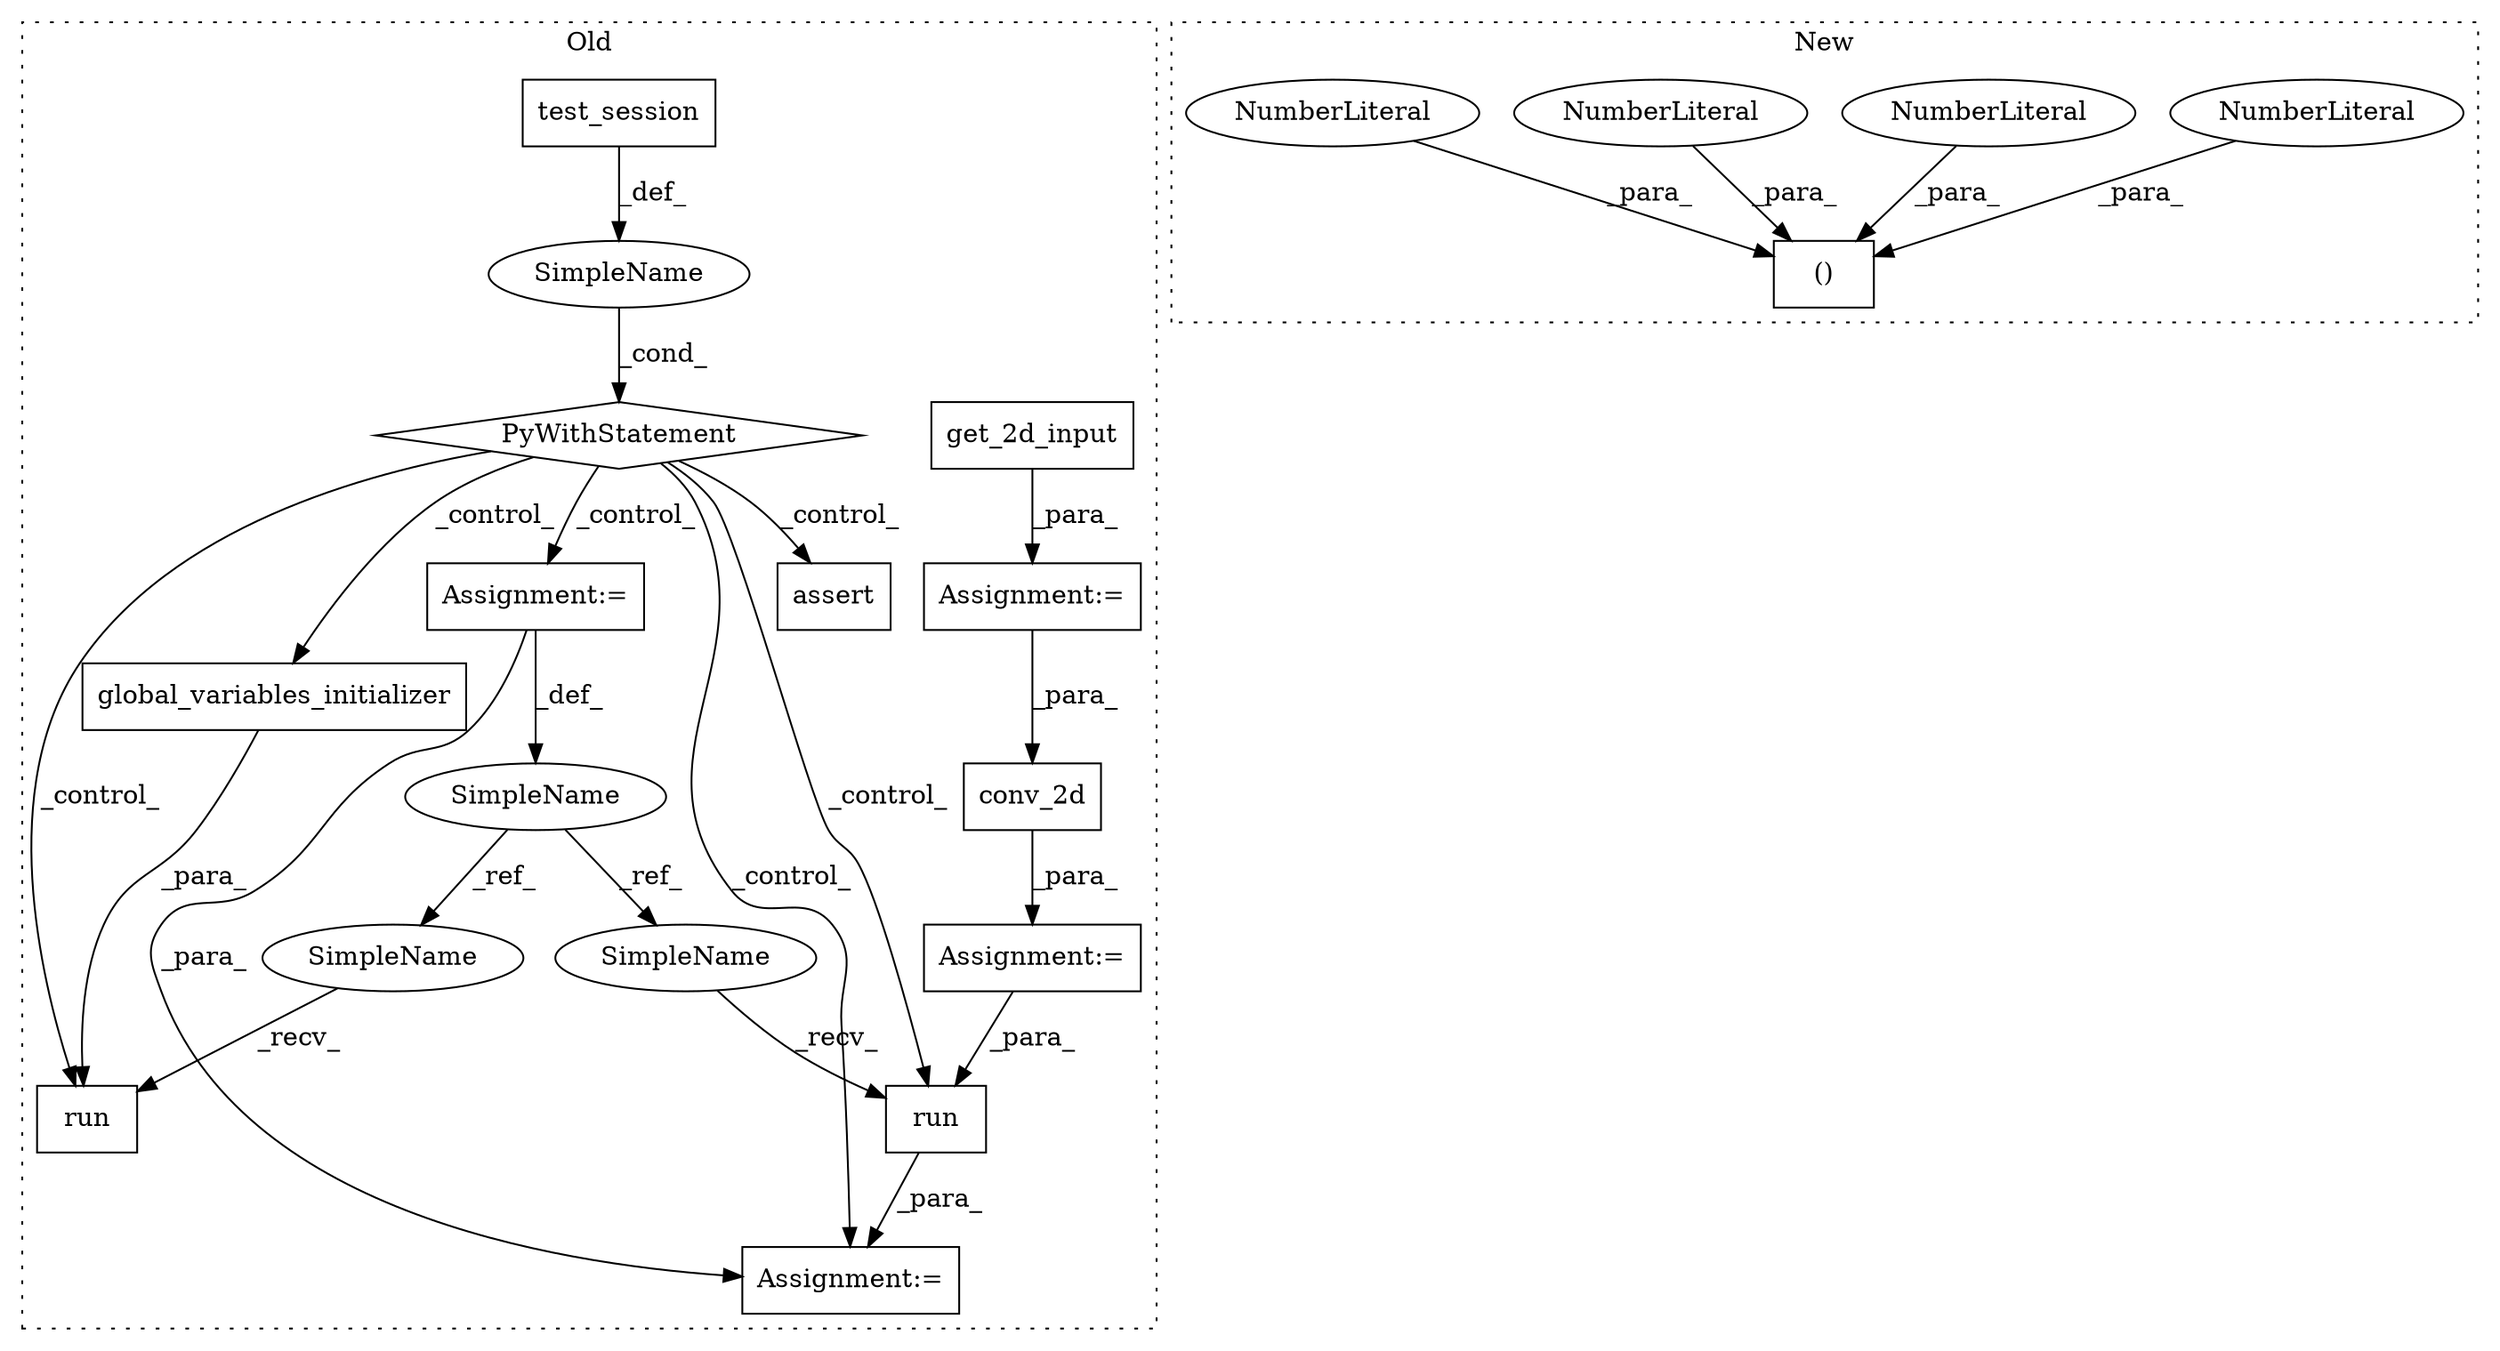 digraph G {
subgraph cluster0 {
1 [label="conv_2d" a="32" s="9365,9382" l="8,1" shape="box"];
3 [label="get_2d_input" a="32" s="9291" l="14" shape="box"];
4 [label="run" a="32" s="9535,9550" l="4,1" shape="box"];
5 [label="SimpleName" a="42" s="" l="" shape="ellipse"];
6 [label="PyWithStatement" a="104" s="9409,9438" l="10,2" shape="diamond"];
7 [label="run" a="32" s="9469,9514" l="4,1" shape="box"];
8 [label="test_session" a="32" s="9424" l="14" shape="box"];
9 [label="global_variables_initializer" a="32" s="9484" l="30" shape="box"];
10 [label="assert" a="32" s="9564,9646" l="22,1" shape="box"];
11 [label="SimpleName" a="42" s="9452" l="4" shape="ellipse"];
12 [label="Assignment:=" a="7" s="9452" l="4" shape="box"];
13 [label="Assignment:=" a="7" s="9285" l="1" shape="box"];
14 [label="Assignment:=" a="7" s="9529" l="1" shape="box"];
15 [label="Assignment:=" a="7" s="9364" l="1" shape="box"];
20 [label="SimpleName" a="42" s="9464" l="4" shape="ellipse"];
21 [label="SimpleName" a="42" s="9530" l="4" shape="ellipse"];
label = "Old";
style="dotted";
}
subgraph cluster1 {
2 [label="()" a="106" s="8735" l="46" shape="box"];
16 [label="NumberLiteral" a="34" s="8735" l="1" shape="ellipse"];
17 [label="NumberLiteral" a="34" s="8764" l="2" shape="ellipse"];
18 [label="NumberLiteral" a="34" s="8749" l="2" shape="ellipse"];
19 [label="NumberLiteral" a="34" s="8779" l="2" shape="ellipse"];
label = "New";
style="dotted";
}
1 -> 15 [label="_para_"];
3 -> 13 [label="_para_"];
4 -> 14 [label="_para_"];
5 -> 6 [label="_cond_"];
6 -> 7 [label="_control_"];
6 -> 14 [label="_control_"];
6 -> 4 [label="_control_"];
6 -> 9 [label="_control_"];
6 -> 10 [label="_control_"];
6 -> 12 [label="_control_"];
8 -> 5 [label="_def_"];
9 -> 7 [label="_para_"];
11 -> 20 [label="_ref_"];
11 -> 21 [label="_ref_"];
12 -> 14 [label="_para_"];
12 -> 11 [label="_def_"];
13 -> 1 [label="_para_"];
15 -> 4 [label="_para_"];
16 -> 2 [label="_para_"];
17 -> 2 [label="_para_"];
18 -> 2 [label="_para_"];
19 -> 2 [label="_para_"];
20 -> 7 [label="_recv_"];
21 -> 4 [label="_recv_"];
}